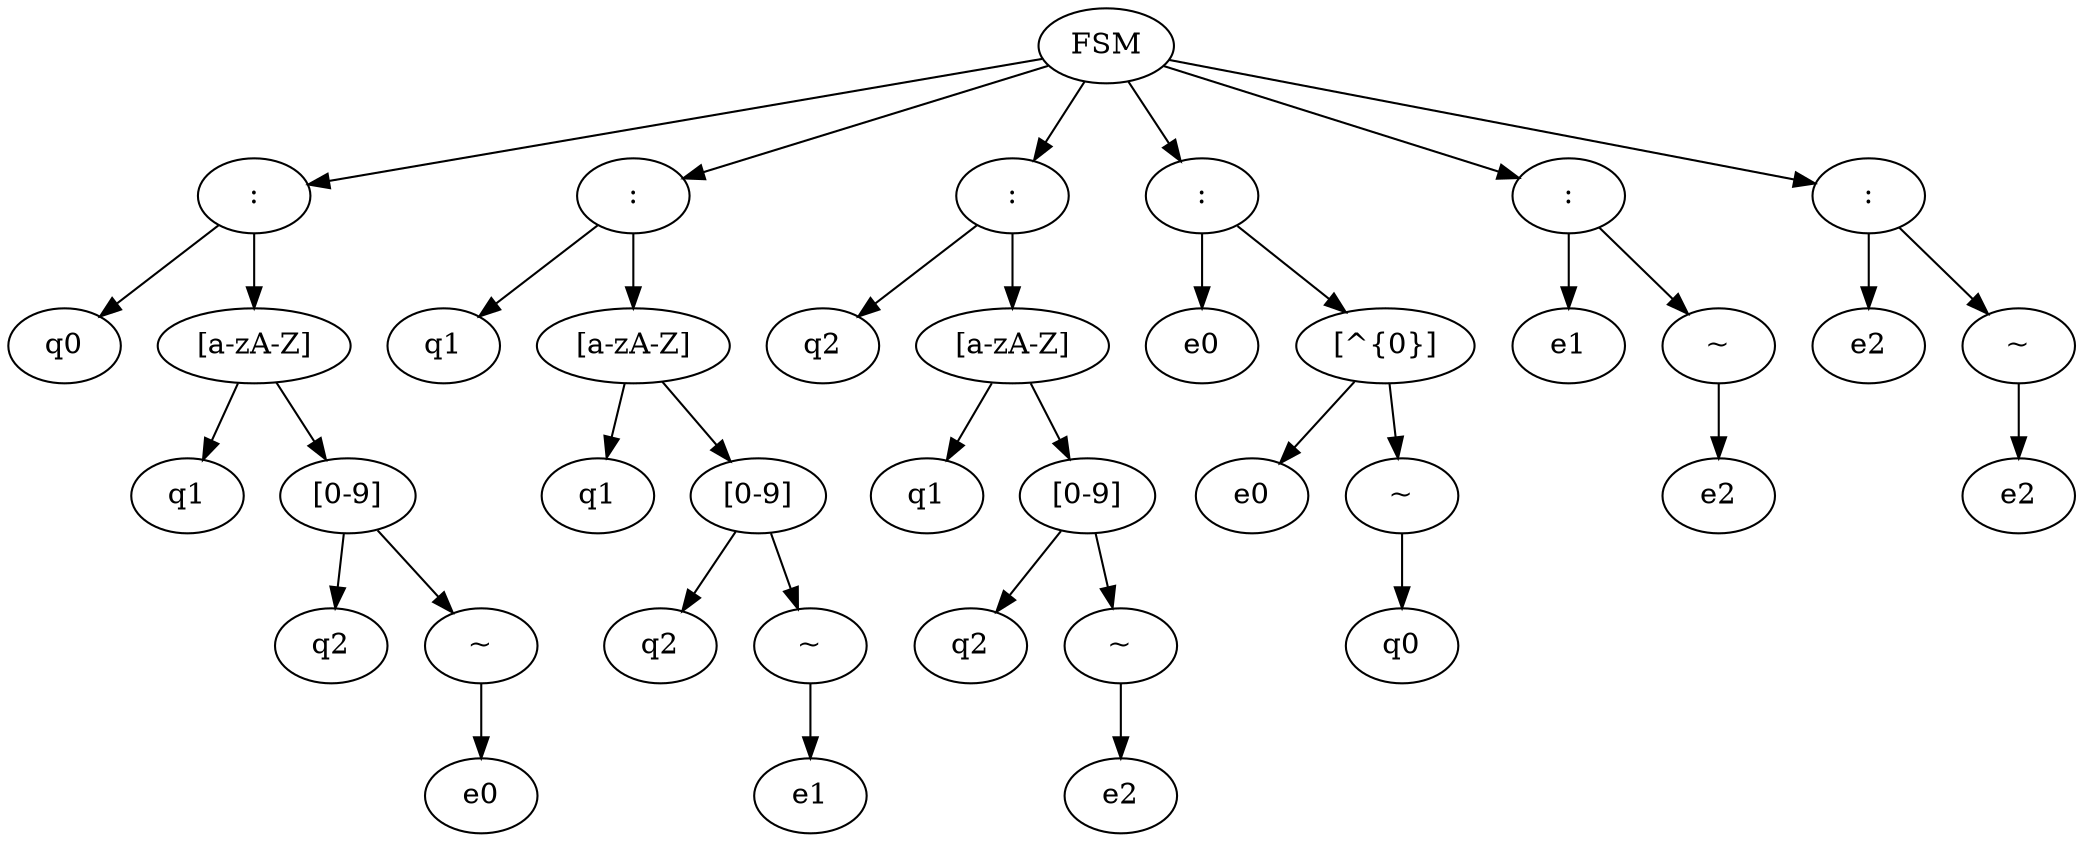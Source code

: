 digraph AST {
0[label=FSM];
1[label=":"];
1->2
2[label="q0"];
1->3
3[label="[a-zA-Z]"];
3->4
4[label="q1"];
3->5
5[label="[0-9]"];
5->6
6[label="q2"];
5->7
7[label="~"];
7->8
8[label="e0"];
0->1
9[label=":"];
9->10
10[label="q1"];
9->11
11[label="[a-zA-Z]"];
11->12
12[label="q1"];
11->13
13[label="[0-9]"];
13->14
14[label="q2"];
13->15
15[label="~"];
15->16
16[label="e1"];
0->9
17[label=":"];
17->18
18[label="q2"];
17->19
19[label="[a-zA-Z]"];
19->20
20[label="q1"];
19->21
21[label="[0-9]"];
21->22
22[label="q2"];
21->23
23[label="~"];
23->24
24[label="e2"];
0->17
25[label=":"];
25->26
26[label="e0"];
25->27
27[label="[^{0}]"];
27->28
28[label="e0"];
27->29
29[label="~"];
29->30
30[label="q0"];
0->25
31[label=":"];
31->32
32[label="e1"];
31->33
33[label="~"];
33->34
34[label="e2"];
0->31
35[label=":"];
35->36
36[label="e2"];
35->37
37[label="~"];
37->38
38[label="e2"];
0->35
}